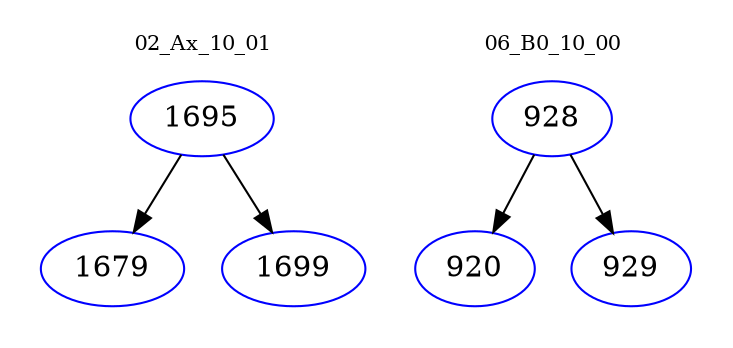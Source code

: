 digraph{
subgraph cluster_0 {
color = white
label = "02_Ax_10_01";
fontsize=10;
T0_1695 [label="1695", color="blue"]
T0_1695 -> T0_1679 [color="black"]
T0_1679 [label="1679", color="blue"]
T0_1695 -> T0_1699 [color="black"]
T0_1699 [label="1699", color="blue"]
}
subgraph cluster_1 {
color = white
label = "06_B0_10_00";
fontsize=10;
T1_928 [label="928", color="blue"]
T1_928 -> T1_920 [color="black"]
T1_920 [label="920", color="blue"]
T1_928 -> T1_929 [color="black"]
T1_929 [label="929", color="blue"]
}
}
